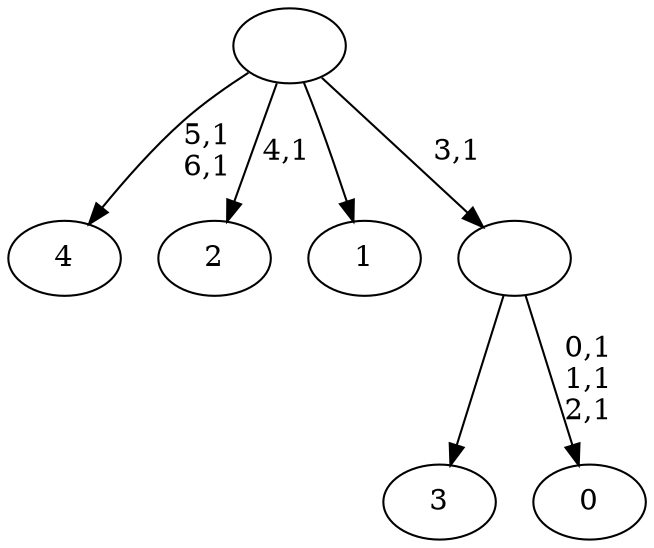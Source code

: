 digraph T {
	12 [label="4"]
	9 [label="3"]
	8 [label="2"]
	6 [label="1"]
	5 [label="0"]
	1 [label=""]
	0 [label=""]
	1 -> 5 [label="0,1\n1,1\n2,1"]
	1 -> 9 [label=""]
	0 -> 8 [label="4,1"]
	0 -> 12 [label="5,1\n6,1"]
	0 -> 6 [label=""]
	0 -> 1 [label="3,1"]
}
